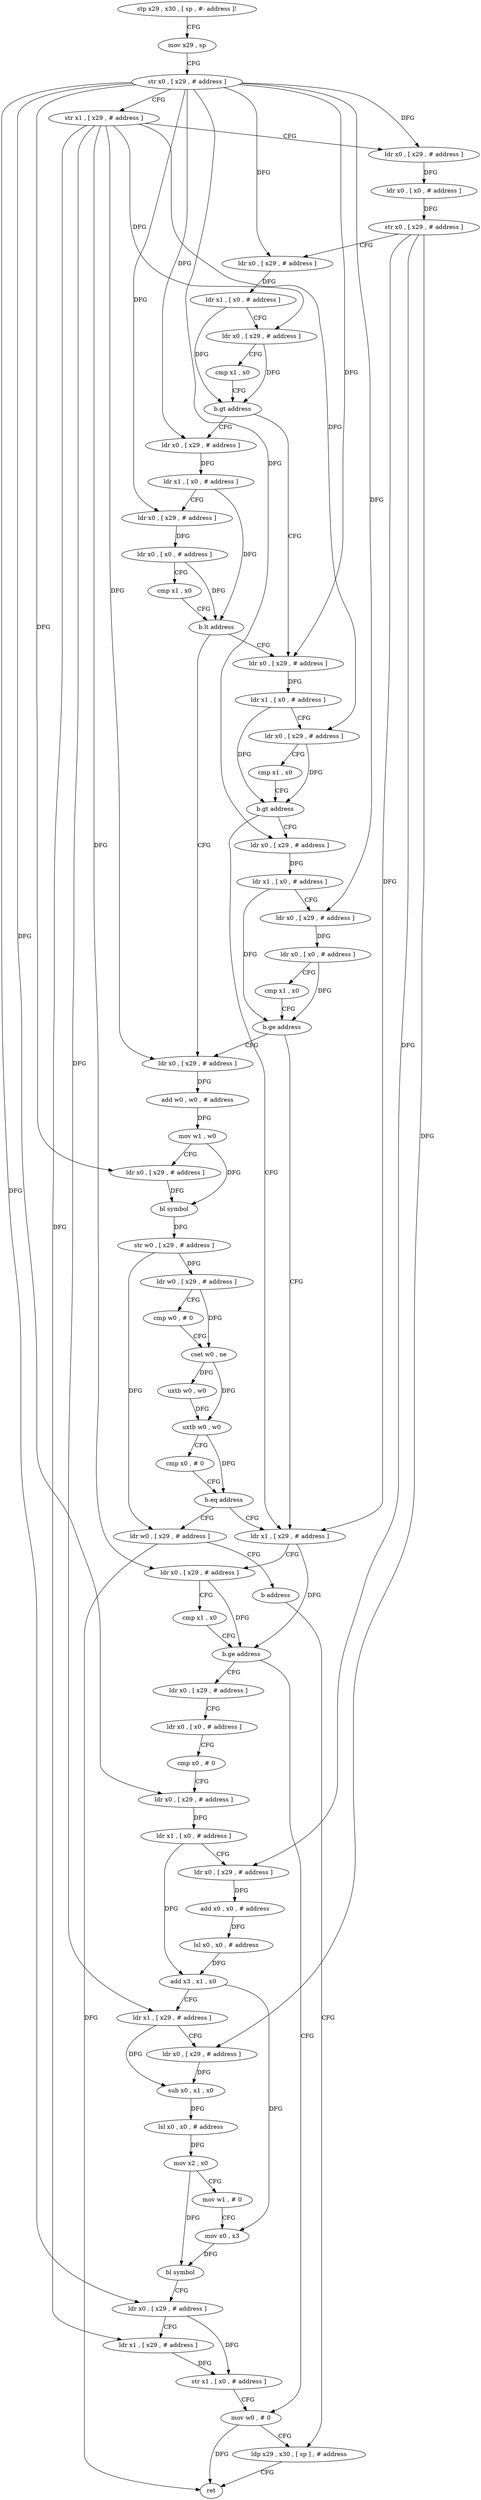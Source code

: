 digraph "func" {
"4453676" [label = "stp x29 , x30 , [ sp , #- address ]!" ]
"4453680" [label = "mov x29 , sp" ]
"4453684" [label = "str x0 , [ x29 , # address ]" ]
"4453688" [label = "str x1 , [ x29 , # address ]" ]
"4453692" [label = "ldr x0 , [ x29 , # address ]" ]
"4453696" [label = "ldr x0 , [ x0 , # address ]" ]
"4453700" [label = "str x0 , [ x29 , # address ]" ]
"4453704" [label = "ldr x0 , [ x29 , # address ]" ]
"4453708" [label = "ldr x1 , [ x0 , # address ]" ]
"4453712" [label = "ldr x0 , [ x29 , # address ]" ]
"4453716" [label = "cmp x1 , x0" ]
"4453720" [label = "b.gt address" ]
"4453748" [label = "ldr x0 , [ x29 , # address ]" ]
"4453724" [label = "ldr x0 , [ x29 , # address ]" ]
"4453752" [label = "ldr x1 , [ x0 , # address ]" ]
"4453756" [label = "ldr x0 , [ x29 , # address ]" ]
"4453760" [label = "cmp x1 , x0" ]
"4453764" [label = "b.gt address" ]
"4453852" [label = "ldr x1 , [ x29 , # address ]" ]
"4453768" [label = "ldr x0 , [ x29 , # address ]" ]
"4453728" [label = "ldr x1 , [ x0 , # address ]" ]
"4453732" [label = "ldr x0 , [ x29 , # address ]" ]
"4453736" [label = "ldr x0 , [ x0 , # address ]" ]
"4453740" [label = "cmp x1 , x0" ]
"4453744" [label = "b.lt address" ]
"4453792" [label = "ldr x0 , [ x29 , # address ]" ]
"4453856" [label = "ldr x0 , [ x29 , # address ]" ]
"4453860" [label = "cmp x1 , x0" ]
"4453864" [label = "b.ge address" ]
"4453948" [label = "mov w0 , # 0" ]
"4453868" [label = "ldr x0 , [ x29 , # address ]" ]
"4453772" [label = "ldr x1 , [ x0 , # address ]" ]
"4453776" [label = "ldr x0 , [ x29 , # address ]" ]
"4453780" [label = "ldr x0 , [ x0 , # address ]" ]
"4453784" [label = "cmp x1 , x0" ]
"4453788" [label = "b.ge address" ]
"4453796" [label = "add w0 , w0 , # address" ]
"4453800" [label = "mov w1 , w0" ]
"4453804" [label = "ldr x0 , [ x29 , # address ]" ]
"4453808" [label = "bl symbol" ]
"4453812" [label = "str w0 , [ x29 , # address ]" ]
"4453816" [label = "ldr w0 , [ x29 , # address ]" ]
"4453820" [label = "cmp w0 , # 0" ]
"4453824" [label = "cset w0 , ne" ]
"4453828" [label = "uxtb w0 , w0" ]
"4453832" [label = "uxtb w0 , w0" ]
"4453836" [label = "cmp x0 , # 0" ]
"4453840" [label = "b.eq address" ]
"4453844" [label = "ldr w0 , [ x29 , # address ]" ]
"4453952" [label = "ldp x29 , x30 , [ sp ] , # address" ]
"4453872" [label = "ldr x0 , [ x0 , # address ]" ]
"4453876" [label = "cmp x0 , # 0" ]
"4453880" [label = "ldr x0 , [ x29 , # address ]" ]
"4453884" [label = "ldr x1 , [ x0 , # address ]" ]
"4453888" [label = "ldr x0 , [ x29 , # address ]" ]
"4453892" [label = "add x0 , x0 , # address" ]
"4453896" [label = "lsl x0 , x0 , # address" ]
"4453900" [label = "add x3 , x1 , x0" ]
"4453904" [label = "ldr x1 , [ x29 , # address ]" ]
"4453908" [label = "ldr x0 , [ x29 , # address ]" ]
"4453912" [label = "sub x0 , x1 , x0" ]
"4453916" [label = "lsl x0 , x0 , # address" ]
"4453920" [label = "mov x2 , x0" ]
"4453924" [label = "mov w1 , # 0" ]
"4453928" [label = "mov x0 , x3" ]
"4453932" [label = "bl symbol" ]
"4453936" [label = "ldr x0 , [ x29 , # address ]" ]
"4453940" [label = "ldr x1 , [ x29 , # address ]" ]
"4453944" [label = "str x1 , [ x0 , # address ]" ]
"4453848" [label = "b address" ]
"4453956" [label = "ret" ]
"4453676" -> "4453680" [ label = "CFG" ]
"4453680" -> "4453684" [ label = "CFG" ]
"4453684" -> "4453688" [ label = "CFG" ]
"4453684" -> "4453692" [ label = "DFG" ]
"4453684" -> "4453704" [ label = "DFG" ]
"4453684" -> "4453748" [ label = "DFG" ]
"4453684" -> "4453724" [ label = "DFG" ]
"4453684" -> "4453732" [ label = "DFG" ]
"4453684" -> "4453768" [ label = "DFG" ]
"4453684" -> "4453776" [ label = "DFG" ]
"4453684" -> "4453804" [ label = "DFG" ]
"4453684" -> "4453880" [ label = "DFG" ]
"4453684" -> "4453936" [ label = "DFG" ]
"4453688" -> "4453692" [ label = "CFG" ]
"4453688" -> "4453712" [ label = "DFG" ]
"4453688" -> "4453756" [ label = "DFG" ]
"4453688" -> "4453856" [ label = "DFG" ]
"4453688" -> "4453792" [ label = "DFG" ]
"4453688" -> "4453904" [ label = "DFG" ]
"4453688" -> "4453940" [ label = "DFG" ]
"4453692" -> "4453696" [ label = "DFG" ]
"4453696" -> "4453700" [ label = "DFG" ]
"4453700" -> "4453704" [ label = "CFG" ]
"4453700" -> "4453852" [ label = "DFG" ]
"4453700" -> "4453888" [ label = "DFG" ]
"4453700" -> "4453908" [ label = "DFG" ]
"4453704" -> "4453708" [ label = "DFG" ]
"4453708" -> "4453712" [ label = "CFG" ]
"4453708" -> "4453720" [ label = "DFG" ]
"4453712" -> "4453716" [ label = "CFG" ]
"4453712" -> "4453720" [ label = "DFG" ]
"4453716" -> "4453720" [ label = "CFG" ]
"4453720" -> "4453748" [ label = "CFG" ]
"4453720" -> "4453724" [ label = "CFG" ]
"4453748" -> "4453752" [ label = "DFG" ]
"4453724" -> "4453728" [ label = "DFG" ]
"4453752" -> "4453756" [ label = "CFG" ]
"4453752" -> "4453764" [ label = "DFG" ]
"4453756" -> "4453760" [ label = "CFG" ]
"4453756" -> "4453764" [ label = "DFG" ]
"4453760" -> "4453764" [ label = "CFG" ]
"4453764" -> "4453852" [ label = "CFG" ]
"4453764" -> "4453768" [ label = "CFG" ]
"4453852" -> "4453856" [ label = "CFG" ]
"4453852" -> "4453864" [ label = "DFG" ]
"4453768" -> "4453772" [ label = "DFG" ]
"4453728" -> "4453732" [ label = "CFG" ]
"4453728" -> "4453744" [ label = "DFG" ]
"4453732" -> "4453736" [ label = "DFG" ]
"4453736" -> "4453740" [ label = "CFG" ]
"4453736" -> "4453744" [ label = "DFG" ]
"4453740" -> "4453744" [ label = "CFG" ]
"4453744" -> "4453792" [ label = "CFG" ]
"4453744" -> "4453748" [ label = "CFG" ]
"4453792" -> "4453796" [ label = "DFG" ]
"4453856" -> "4453860" [ label = "CFG" ]
"4453856" -> "4453864" [ label = "DFG" ]
"4453860" -> "4453864" [ label = "CFG" ]
"4453864" -> "4453948" [ label = "CFG" ]
"4453864" -> "4453868" [ label = "CFG" ]
"4453948" -> "4453952" [ label = "CFG" ]
"4453948" -> "4453956" [ label = "DFG" ]
"4453868" -> "4453872" [ label = "CFG" ]
"4453772" -> "4453776" [ label = "CFG" ]
"4453772" -> "4453788" [ label = "DFG" ]
"4453776" -> "4453780" [ label = "DFG" ]
"4453780" -> "4453784" [ label = "CFG" ]
"4453780" -> "4453788" [ label = "DFG" ]
"4453784" -> "4453788" [ label = "CFG" ]
"4453788" -> "4453852" [ label = "CFG" ]
"4453788" -> "4453792" [ label = "CFG" ]
"4453796" -> "4453800" [ label = "DFG" ]
"4453800" -> "4453804" [ label = "CFG" ]
"4453800" -> "4453808" [ label = "DFG" ]
"4453804" -> "4453808" [ label = "DFG" ]
"4453808" -> "4453812" [ label = "DFG" ]
"4453812" -> "4453816" [ label = "DFG" ]
"4453812" -> "4453844" [ label = "DFG" ]
"4453816" -> "4453820" [ label = "CFG" ]
"4453816" -> "4453824" [ label = "DFG" ]
"4453820" -> "4453824" [ label = "CFG" ]
"4453824" -> "4453828" [ label = "DFG" ]
"4453824" -> "4453832" [ label = "DFG" ]
"4453828" -> "4453832" [ label = "DFG" ]
"4453832" -> "4453836" [ label = "CFG" ]
"4453832" -> "4453840" [ label = "DFG" ]
"4453836" -> "4453840" [ label = "CFG" ]
"4453840" -> "4453852" [ label = "CFG" ]
"4453840" -> "4453844" [ label = "CFG" ]
"4453844" -> "4453848" [ label = "CFG" ]
"4453844" -> "4453956" [ label = "DFG" ]
"4453952" -> "4453956" [ label = "CFG" ]
"4453872" -> "4453876" [ label = "CFG" ]
"4453876" -> "4453880" [ label = "CFG" ]
"4453880" -> "4453884" [ label = "DFG" ]
"4453884" -> "4453888" [ label = "CFG" ]
"4453884" -> "4453900" [ label = "DFG" ]
"4453888" -> "4453892" [ label = "DFG" ]
"4453892" -> "4453896" [ label = "DFG" ]
"4453896" -> "4453900" [ label = "DFG" ]
"4453900" -> "4453904" [ label = "CFG" ]
"4453900" -> "4453928" [ label = "DFG" ]
"4453904" -> "4453908" [ label = "CFG" ]
"4453904" -> "4453912" [ label = "DFG" ]
"4453908" -> "4453912" [ label = "DFG" ]
"4453912" -> "4453916" [ label = "DFG" ]
"4453916" -> "4453920" [ label = "DFG" ]
"4453920" -> "4453924" [ label = "CFG" ]
"4453920" -> "4453932" [ label = "DFG" ]
"4453924" -> "4453928" [ label = "CFG" ]
"4453928" -> "4453932" [ label = "DFG" ]
"4453932" -> "4453936" [ label = "CFG" ]
"4453936" -> "4453940" [ label = "CFG" ]
"4453936" -> "4453944" [ label = "DFG" ]
"4453940" -> "4453944" [ label = "DFG" ]
"4453944" -> "4453948" [ label = "CFG" ]
"4453848" -> "4453952" [ label = "CFG" ]
}
